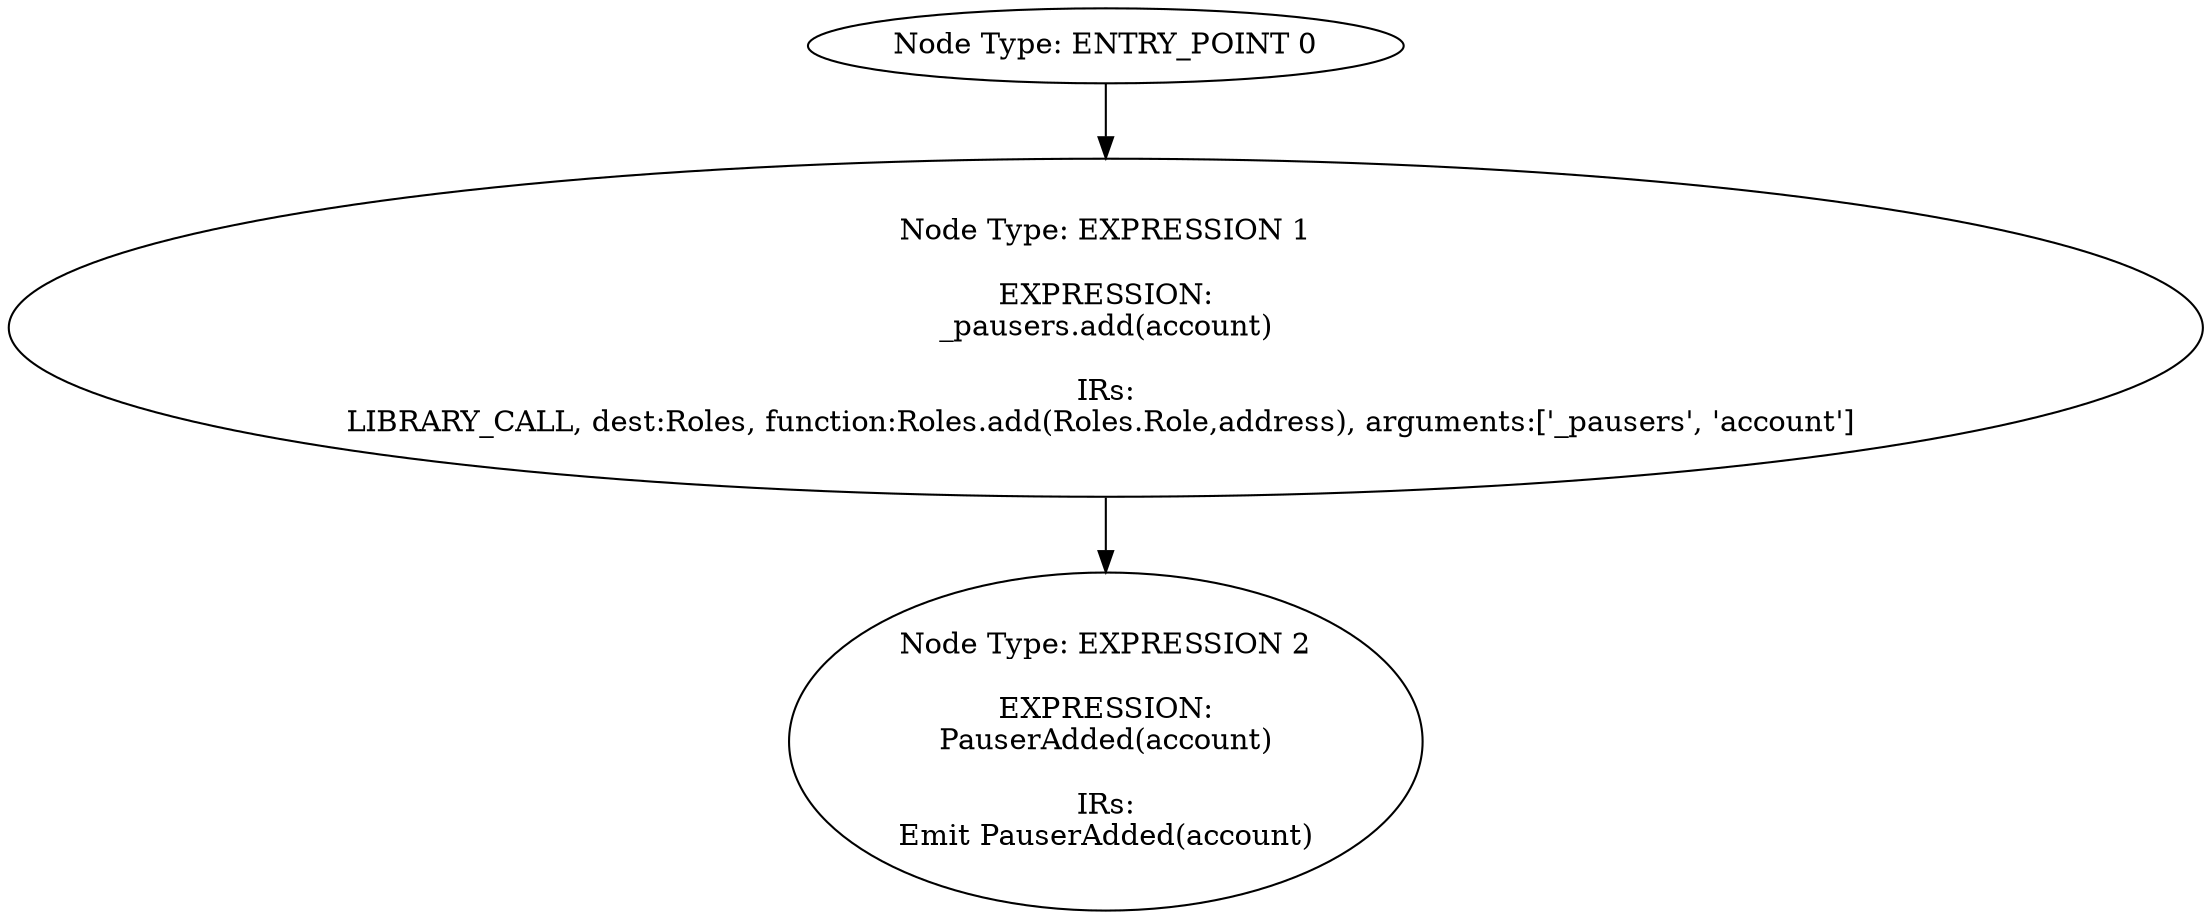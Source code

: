 digraph{
0[label="Node Type: ENTRY_POINT 0
"];
0->1;
1[label="Node Type: EXPRESSION 1

EXPRESSION:
_pausers.add(account)

IRs:
LIBRARY_CALL, dest:Roles, function:Roles.add(Roles.Role,address), arguments:['_pausers', 'account'] "];
1->2;
2[label="Node Type: EXPRESSION 2

EXPRESSION:
PauserAdded(account)

IRs:
Emit PauserAdded(account)"];
}
